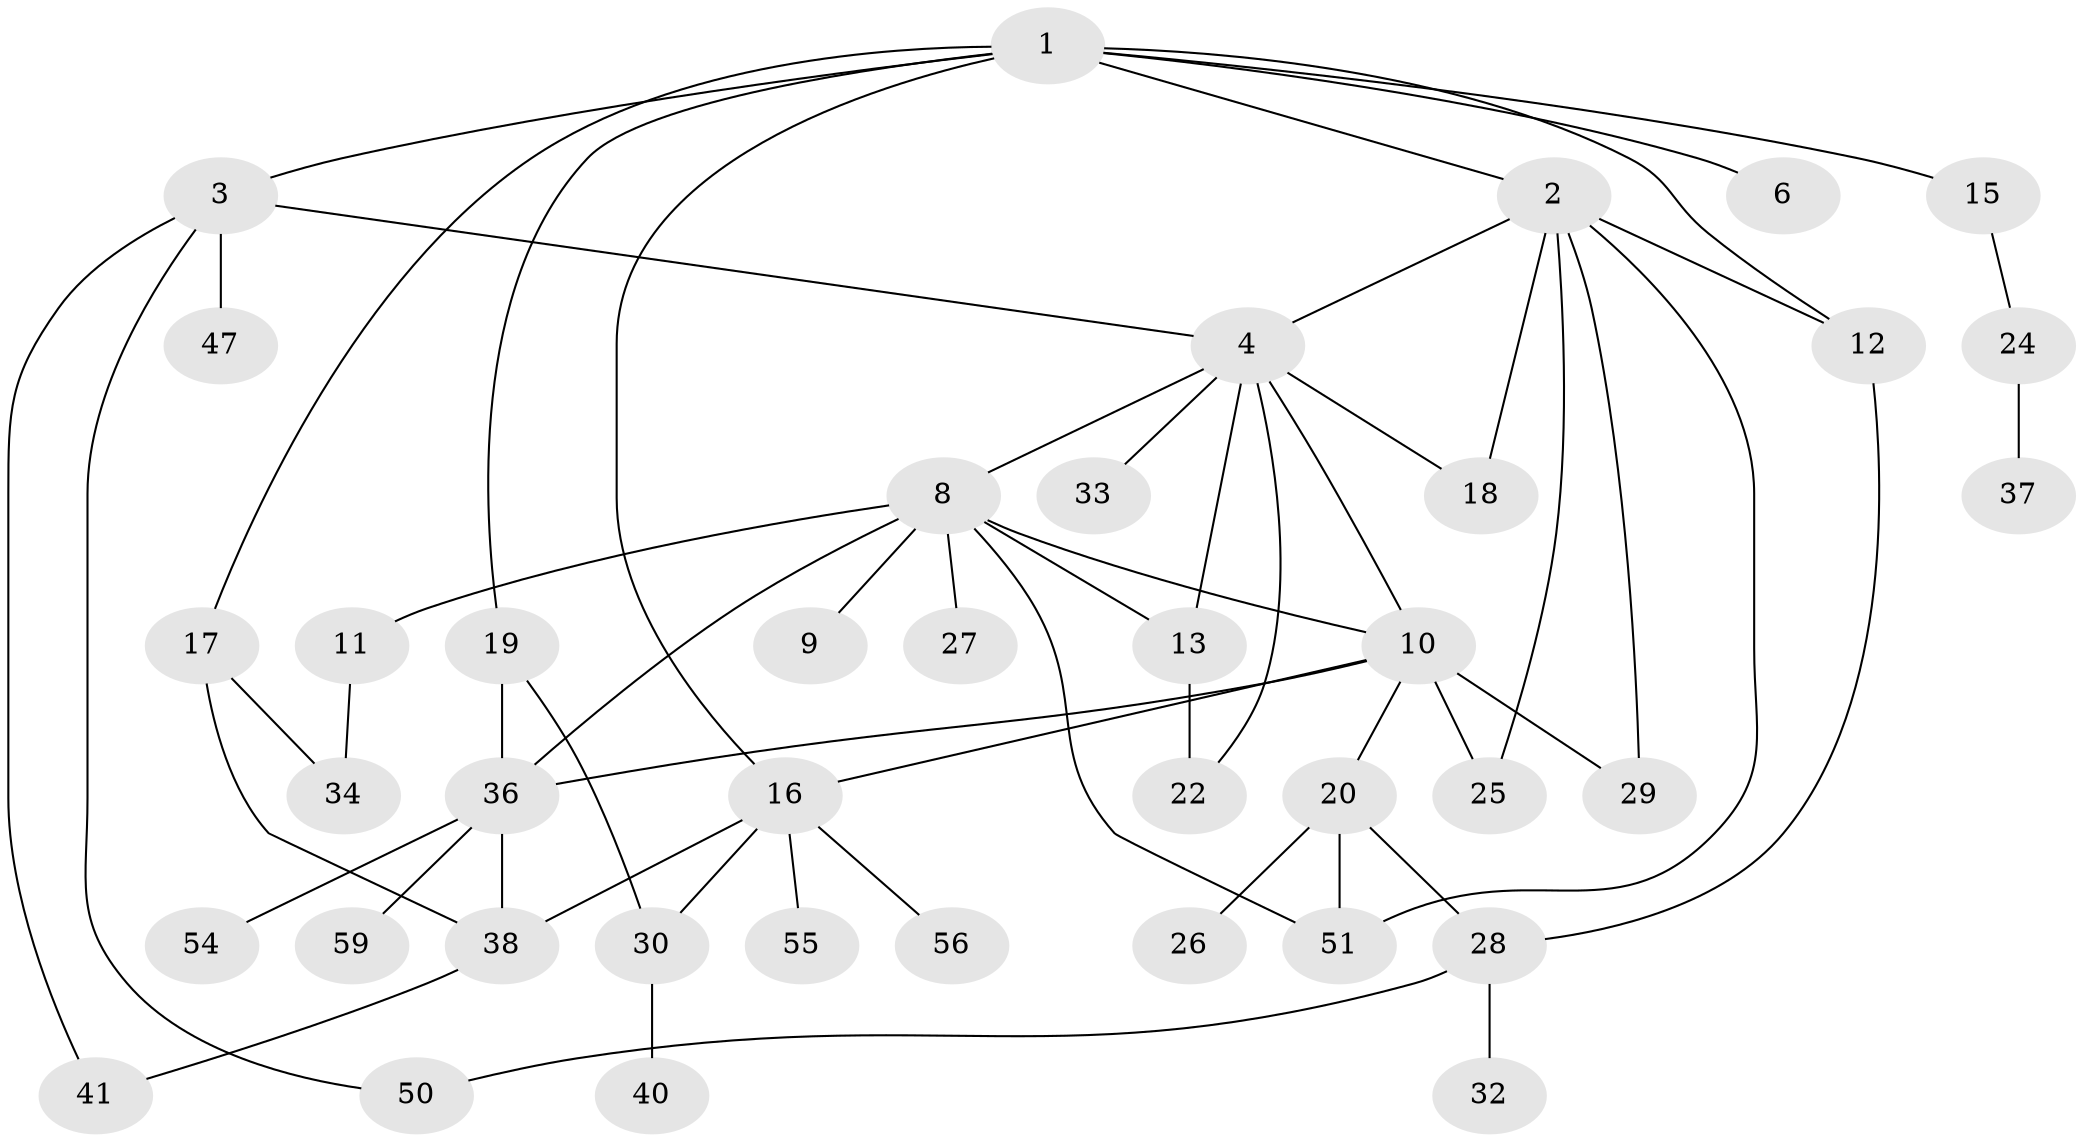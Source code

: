 // Generated by graph-tools (version 1.1) at 2025/51/02/27/25 19:51:36]
// undirected, 40 vertices, 59 edges
graph export_dot {
graph [start="1"]
  node [color=gray90,style=filled];
  1 [super="+5"];
  2 [super="+39"];
  3 [super="+7"];
  4 [super="+52"];
  6;
  8 [super="+35"];
  9;
  10 [super="+14"];
  11 [super="+23"];
  12;
  13 [super="+58"];
  15 [super="+49"];
  16 [super="+44"];
  17;
  18 [super="+31"];
  19 [super="+53"];
  20 [super="+21"];
  22;
  24;
  25 [super="+42"];
  26;
  27;
  28 [super="+60"];
  29;
  30;
  32;
  33;
  34 [super="+61"];
  36 [super="+48"];
  37 [super="+45"];
  38 [super="+46"];
  40;
  41 [super="+43"];
  47;
  50 [super="+57"];
  51;
  54;
  55;
  56;
  59;
  1 -- 2;
  1 -- 3;
  1 -- 6;
  1 -- 15;
  1 -- 17;
  1 -- 19;
  1 -- 12;
  1 -- 16;
  2 -- 12;
  2 -- 51;
  2 -- 25;
  2 -- 29;
  2 -- 4;
  2 -- 18;
  3 -- 4;
  3 -- 41;
  3 -- 50;
  3 -- 47;
  4 -- 8;
  4 -- 10;
  4 -- 18;
  4 -- 33;
  4 -- 22;
  4 -- 13;
  8 -- 9;
  8 -- 11;
  8 -- 13;
  8 -- 27;
  8 -- 10;
  8 -- 51;
  8 -- 36;
  10 -- 16;
  10 -- 29;
  10 -- 25;
  10 -- 20;
  10 -- 36;
  11 -- 34;
  12 -- 28;
  13 -- 22;
  15 -- 24;
  16 -- 38;
  16 -- 55;
  16 -- 30;
  16 -- 56;
  17 -- 34;
  17 -- 38;
  19 -- 30;
  19 -- 36;
  20 -- 26;
  20 -- 51;
  20 -- 28;
  24 -- 37;
  28 -- 32;
  28 -- 50;
  30 -- 40;
  36 -- 59;
  36 -- 38;
  36 -- 54;
  38 -- 41;
}
